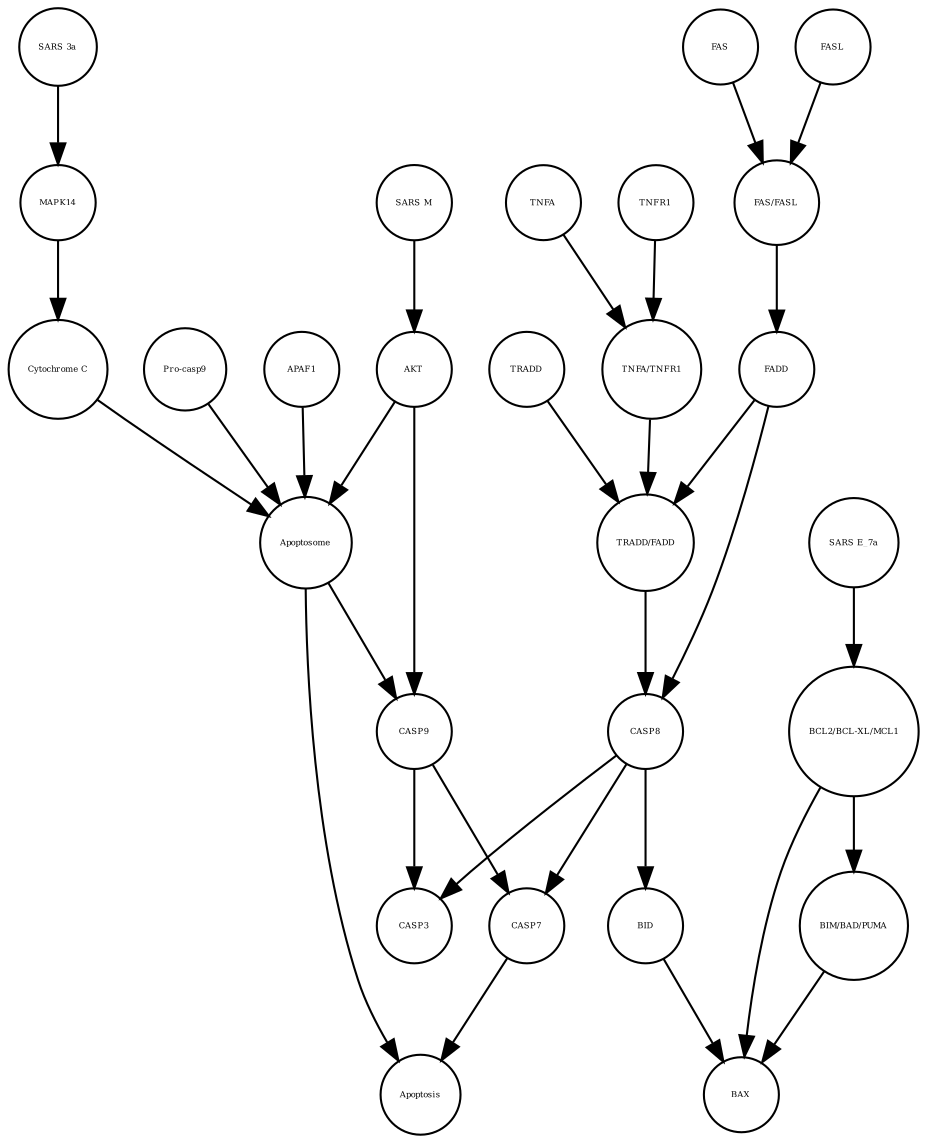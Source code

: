 strict digraph  {
CASP7 [annotation="", bipartite=0, cls=macromolecule, fontsize=4, label=CASP7, shape=circle];
Apoptosis [annotation="", bipartite=0, cls=phenotype, fontsize=4, label=Apoptosis, shape=circle];
Apoptosome [annotation="", bipartite=0, cls=complex, fontsize=4, label=Apoptosome, shape=circle];
"SARS 3a" [annotation="", bipartite=0, cls=macromolecule, fontsize=4, label="SARS 3a", shape=circle];
FASL [annotation="", bipartite=0, cls=macromolecule, fontsize=4, label=FASL, shape=circle];
TRADD [annotation="", bipartite=0, cls=macromolecule, fontsize=4, label=TRADD, shape=circle];
BID [annotation="", bipartite=0, cls=macromolecule, fontsize=4, label=BID, shape=circle];
FAS [annotation="", bipartite=0, cls=macromolecule, fontsize=4, label=FAS, shape=circle];
"Cytochrome C" [annotation="", bipartite=0, cls=macromolecule, fontsize=4, label="Cytochrome C", shape=circle];
"TRADD/FADD" [annotation="", bipartite=0, cls=complex, fontsize=4, label="TRADD/FADD", shape=circle];
CASP3 [annotation="", bipartite=0, cls=macromolecule, fontsize=4, label=CASP3, shape=circle];
TNFA [annotation="", bipartite=0, cls=macromolecule, fontsize=4, label=TNFA, shape=circle];
MAPK14 [annotation="", bipartite=0, cls=macromolecule, fontsize=4, label=MAPK14, shape=circle];
"BCL2/BCL-XL/MCL1" [annotation="", bipartite=0, cls=complex, fontsize=4, label="BCL2/BCL-XL/MCL1", shape=circle];
"SARS E_7a" [annotation="", bipartite=0, cls=macromolecule, fontsize=4, label="SARS E_7a", shape=circle];
"Pro-casp9" [annotation="", bipartite=0, cls=macromolecule, fontsize=4, label="Pro-casp9", shape=circle];
APAF1 [annotation="", bipartite=0, cls=macromolecule, fontsize=4, label=APAF1, shape=circle];
CASP8 [annotation="", bipartite=0, cls=macromolecule, fontsize=4, label=CASP8, shape=circle];
CASP9 [annotation="", bipartite=0, cls=macromolecule, fontsize=4, label=CASP9, shape=circle];
AKT [annotation="", bipartite=0, cls=macromolecule, fontsize=4, label=AKT, shape=circle];
BAX [annotation="", bipartite=0, cls=macromolecule, fontsize=4, label=BAX, shape=circle];
"SARS M" [annotation="", bipartite=0, cls=macromolecule, fontsize=4, label="SARS M", shape=circle];
"FAS/FASL" [annotation="", bipartite=0, cls=complex, fontsize=4, label="FAS/FASL", shape=circle];
"TNFA/TNFR1" [annotation="", bipartite=0, cls=complex, fontsize=4, label="TNFA/TNFR1", shape=circle];
TNFR1 [annotation="", bipartite=0, cls=macromolecule, fontsize=4, label=TNFR1, shape=circle];
FADD [annotation="", bipartite=0, cls=macromolecule, fontsize=4, label=FADD, shape=circle];
"BIM/BAD/PUMA" [annotation="", bipartite=0, cls=complex, fontsize=4, label="BIM/BAD/PUMA", shape=circle];
CASP7 -> Apoptosis  [annotation="", interaction_type=stimulation];
Apoptosome -> Apoptosis  [annotation="", interaction_type=stimulation];
Apoptosome -> CASP9  [annotation="urn_miriam_kegg.pathway_hsa04210", interaction_type=catalysis];
"SARS 3a" -> MAPK14  [annotation=urn_miriam_pubmed_31226023, interaction_type=catalysis];
FASL -> "FAS/FASL"  [annotation="", interaction_type=production];
TRADD -> "TRADD/FADD"  [annotation="", interaction_type=production];
BID -> BAX  [annotation=urn_miriam_pubmed_31226023, interaction_type=catalysis];
FAS -> "FAS/FASL"  [annotation="", interaction_type=production];
"Cytochrome C" -> Apoptosome  [annotation="", interaction_type=production];
"TRADD/FADD" -> CASP8  [annotation="urn_miriam_kegg.pathway_hsa04210", interaction_type=catalysis];
TNFA -> "TNFA/TNFR1"  [annotation="", interaction_type=production];
MAPK14 -> "Cytochrome C"  [annotation="urn_miriam_kegg.pathway_hsa04210|urn_miriam_pubmed_31226023", interaction_type=catalysis];
"BCL2/BCL-XL/MCL1" -> BAX  [annotation=urn_miriam_pubmed_31226023, interaction_type=inhibition];
"BCL2/BCL-XL/MCL1" -> "BIM/BAD/PUMA"  [annotation="", interaction_type=inhibition];
"SARS E_7a" -> "BCL2/BCL-XL/MCL1"  [annotation="", interaction_type=inhibition];
"Pro-casp9" -> Apoptosome  [annotation="", interaction_type=production];
APAF1 -> Apoptosome  [annotation="", interaction_type=production];
CASP8 -> CASP3  [annotation="urn_miriam_kegg.pathway_hsa04210", interaction_type=catalysis];
CASP8 -> BID  [annotation="urn_miriam_kegg.pathway_hsa04210", interaction_type=catalysis];
CASP8 -> CASP7  [annotation="urn_miriam_kegg.pathway_hsa04210", interaction_type=catalysis];
CASP9 -> CASP3  [annotation="urn_miriam_kegg.pathway_hsa04210", interaction_type=catalysis];
CASP9 -> CASP7  [annotation="urn_miriam_kegg.pathway_hsa04210", interaction_type=catalysis];
AKT -> Apoptosome  [annotation="urn_miriam_kegg.pathway_hsa04210", interaction_type=inhibition];
AKT -> CASP9  [annotation="urn_miriam_kegg.pathway_hsa04210", interaction_type=inhibition];
"SARS M" -> AKT  [annotation=urn_miriam_pubmed_31226023, interaction_type=inhibition];
"FAS/FASL" -> FADD  [annotation="urn_miriam_kegg.pathway_hsa04210", interaction_type=catalysis];
"TNFA/TNFR1" -> "TRADD/FADD"  [annotation="urn_miriam_kegg.pathway_hsa04210", interaction_type=catalysis];
TNFR1 -> "TNFA/TNFR1"  [annotation="", interaction_type=production];
FADD -> "TRADD/FADD"  [annotation="", interaction_type=production];
FADD -> CASP8  [annotation="urn_miriam_kegg.pathway_hsa04210", interaction_type=catalysis];
"BIM/BAD/PUMA" -> BAX  [annotation=urn_miriam_pubmed_31226023, interaction_type=catalysis];
}
